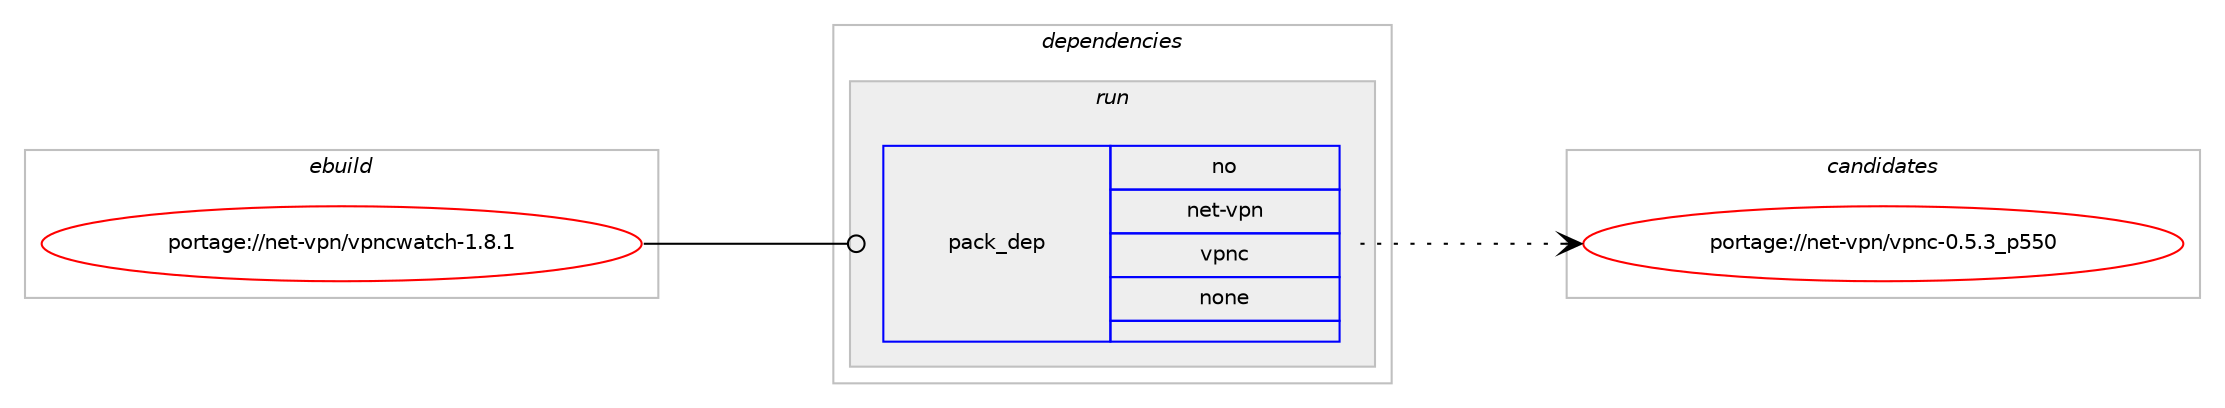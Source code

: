 digraph prolog {

# *************
# Graph options
# *************

newrank=true;
concentrate=true;
compound=true;
graph [rankdir=LR,fontname=Helvetica,fontsize=10,ranksep=1.5];#, ranksep=2.5, nodesep=0.2];
edge  [arrowhead=vee];
node  [fontname=Helvetica,fontsize=10];

# **********
# The ebuild
# **********

subgraph cluster_leftcol {
color=gray;
rank=same;
label=<<i>ebuild</i>>;
id [label="portage://net-vpn/vpncwatch-1.8.1", color=red, width=4, href="../net-vpn/vpncwatch-1.8.1.svg"];
}

# ****************
# The dependencies
# ****************

subgraph cluster_midcol {
color=gray;
label=<<i>dependencies</i>>;
subgraph cluster_compile {
fillcolor="#eeeeee";
style=filled;
label=<<i>compile</i>>;
}
subgraph cluster_compileandrun {
fillcolor="#eeeeee";
style=filled;
label=<<i>compile and run</i>>;
}
subgraph cluster_run {
fillcolor="#eeeeee";
style=filled;
label=<<i>run</i>>;
subgraph pack275960 {
dependency376559 [label=<<TABLE BORDER="0" CELLBORDER="1" CELLSPACING="0" CELLPADDING="4" WIDTH="220"><TR><TD ROWSPAN="6" CELLPADDING="30">pack_dep</TD></TR><TR><TD WIDTH="110">no</TD></TR><TR><TD>net-vpn</TD></TR><TR><TD>vpnc</TD></TR><TR><TD>none</TD></TR><TR><TD></TD></TR></TABLE>>, shape=none, color=blue];
}
id:e -> dependency376559:w [weight=20,style="solid",arrowhead="odot"];
}
}

# **************
# The candidates
# **************

subgraph cluster_choices {
rank=same;
color=gray;
label=<<i>candidates</i>>;

subgraph choice275960 {
color=black;
nodesep=1;
choiceportage11010111645118112110471181121109945484653465195112535348 [label="portage://net-vpn/vpnc-0.5.3_p550", color=red, width=4,href="../net-vpn/vpnc-0.5.3_p550.svg"];
dependency376559:e -> choiceportage11010111645118112110471181121109945484653465195112535348:w [style=dotted,weight="100"];
}
}

}

